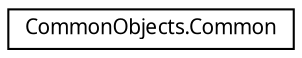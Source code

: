 digraph "Graphical Class Hierarchy"
{
  edge [fontname="FreeSans.ttf",fontsize="10",labelfontname="FreeSans.ttf",labelfontsize="10"];
  node [fontname="FreeSans.ttf",fontsize="10",shape=record];
  rankdir="LR";
  Node1 [label="CommonObjects.Common",height=0.2,width=0.4,color="black", fillcolor="white", style="filled",URL="$class_common_objects_1_1_common.html",tooltip="Функции для общего пользования "];
}
